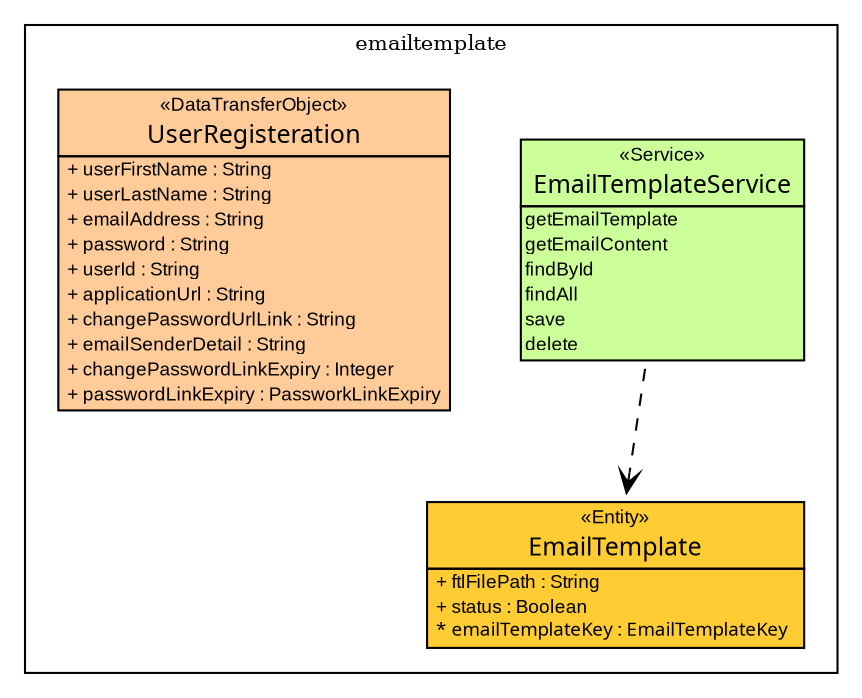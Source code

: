 
	
digraph G {             
	fontsize = 10        
	node [                          
		fontsize = 10                
		fontname="arial"
		shape=plaintext
	     ]        
	     
	edge [                            
		fontsize = 10        
	     ]        
	
	
	
		subgraph clusteremailtemplate {
			label = "emailtemplate"  
			
				
					
	EmailTemplateService [label=<<table border="0" cellborder="1" cellspacing="0" cellpadding="0" port="p" bgcolor="#CCFF99" >
	<tr><td>
	<table border="0" cellspacing="1" cellpadding="1">
		<tr><td> &laquo;Service&raquo; </td></tr>
		<tr><td><font face="arialbd"  point-size="12.0"> EmailTemplateService </font></td></tr>
	</table></td></tr>
		<tr><td>
			<table border="0" cellspacing="0" cellpadding="1">	
		
				<tr><td align="left">getEmailTemplate</td></tr>			

				<tr><td align="left">getEmailContent</td></tr>			

				<tr><td align="left">findById</td></tr>			

				<tr><td align="left">findAll</td></tr>			

				<tr><td align="left">save</td></tr>			

				<tr><td align="left">delete</td></tr>			

			</table>		
		</td></tr>
	</table>>, fontname="arial", fontcolor="black", fontsize=9.0];

					
				
				

	EmailTemplate [label=<<table border="0" cellborder="1" cellspacing="0" cellpadding="0" port="p" bgcolor="#FFCC33">
	<tr><td>
	<table border="0" cellspacing="1" cellpadding="1">
		<tr><td> &laquo;Entity&raquo; </td></tr>
		<tr><td><font face="arialbd"  point-size="12.0"> EmailTemplate </font></td></tr>
	</table></td></tr>
	
	
		<tr><td>
			<table border="0" cellspacing="0" cellpadding="1">	
		
		
			
				<tr><td align="left"> + ftlFilePath : String </td></tr>
			
		
		

		
			
				<tr><td align="left"> + status : Boolean </td></tr>
			
		
		

		
		 
			<tr><td align="left"><font face="arialbd"> * emailTemplateKey : EmailTemplateKey </font> </td></tr>			
		

		
		
			</table>		
		</td></tr>
	
	
	
	</table>>, fontname="arial", fontcolor="black", fontsize=9.0];









	UserRegisteration [label=<<table border="0" cellborder="1" cellspacing="0" cellpadding="0" port="p" bgcolor="#FFCC99">
	<tr><td>
	<table border="0" cellspacing="1" cellpadding="1">
		<tr><td> &laquo;DataTransferObject&raquo; </td></tr>
		<tr><td><font face="arialbd"  point-size="12.0"> UserRegisteration </font></td></tr>
	</table></td></tr>
	
	
		<tr><td>
			<table border="0" cellspacing="0" cellpadding="1">	
		
		
			
				<tr><td align="left"> + userFirstName : String </td></tr>
			
		
		

		
			
				<tr><td align="left"> + userLastName : String </td></tr>
			
		
		

		
			
				<tr><td align="left"> + emailAddress : String </td></tr>
			
		
		

		
			
				<tr><td align="left"> + password : String </td></tr>
			
		
		

		
			
				<tr><td align="left"> + userId : String </td></tr>
			
		
		

		
			
				<tr><td align="left"> + applicationUrl : String </td></tr>
			
		
		

		
			
				<tr><td align="left"> + changePasswordUrlLink : String </td></tr>
			
		
		

		
			
				<tr><td align="left"> + emailSenderDetail : String </td></tr>
			
		
		

		
			
				<tr><td align="left"> + changePasswordLinkExpiry : Integer </td></tr>
			
		
		

		
		
		
			<tr><td align="left"> + passwordLinkExpiry : PassworkLinkExpiry </td></tr>
		

		
			</table>		
		</td></tr>
	
	
	
	</table>>, fontname="arial", fontcolor="black", fontsize=9.0];


			
		}
	

	
		
	edge [arrowhead = "empty"]

		
		
	edge [arrowhead = "none"]

		
		
			
	
		edge [arrowtail="none" arrowhead = "open" headlabel = "" taillabel = "" style = "dashed"]
		
		
				EmailTemplateService -> EmailTemplate
		
	

		
	
	
	}
	
